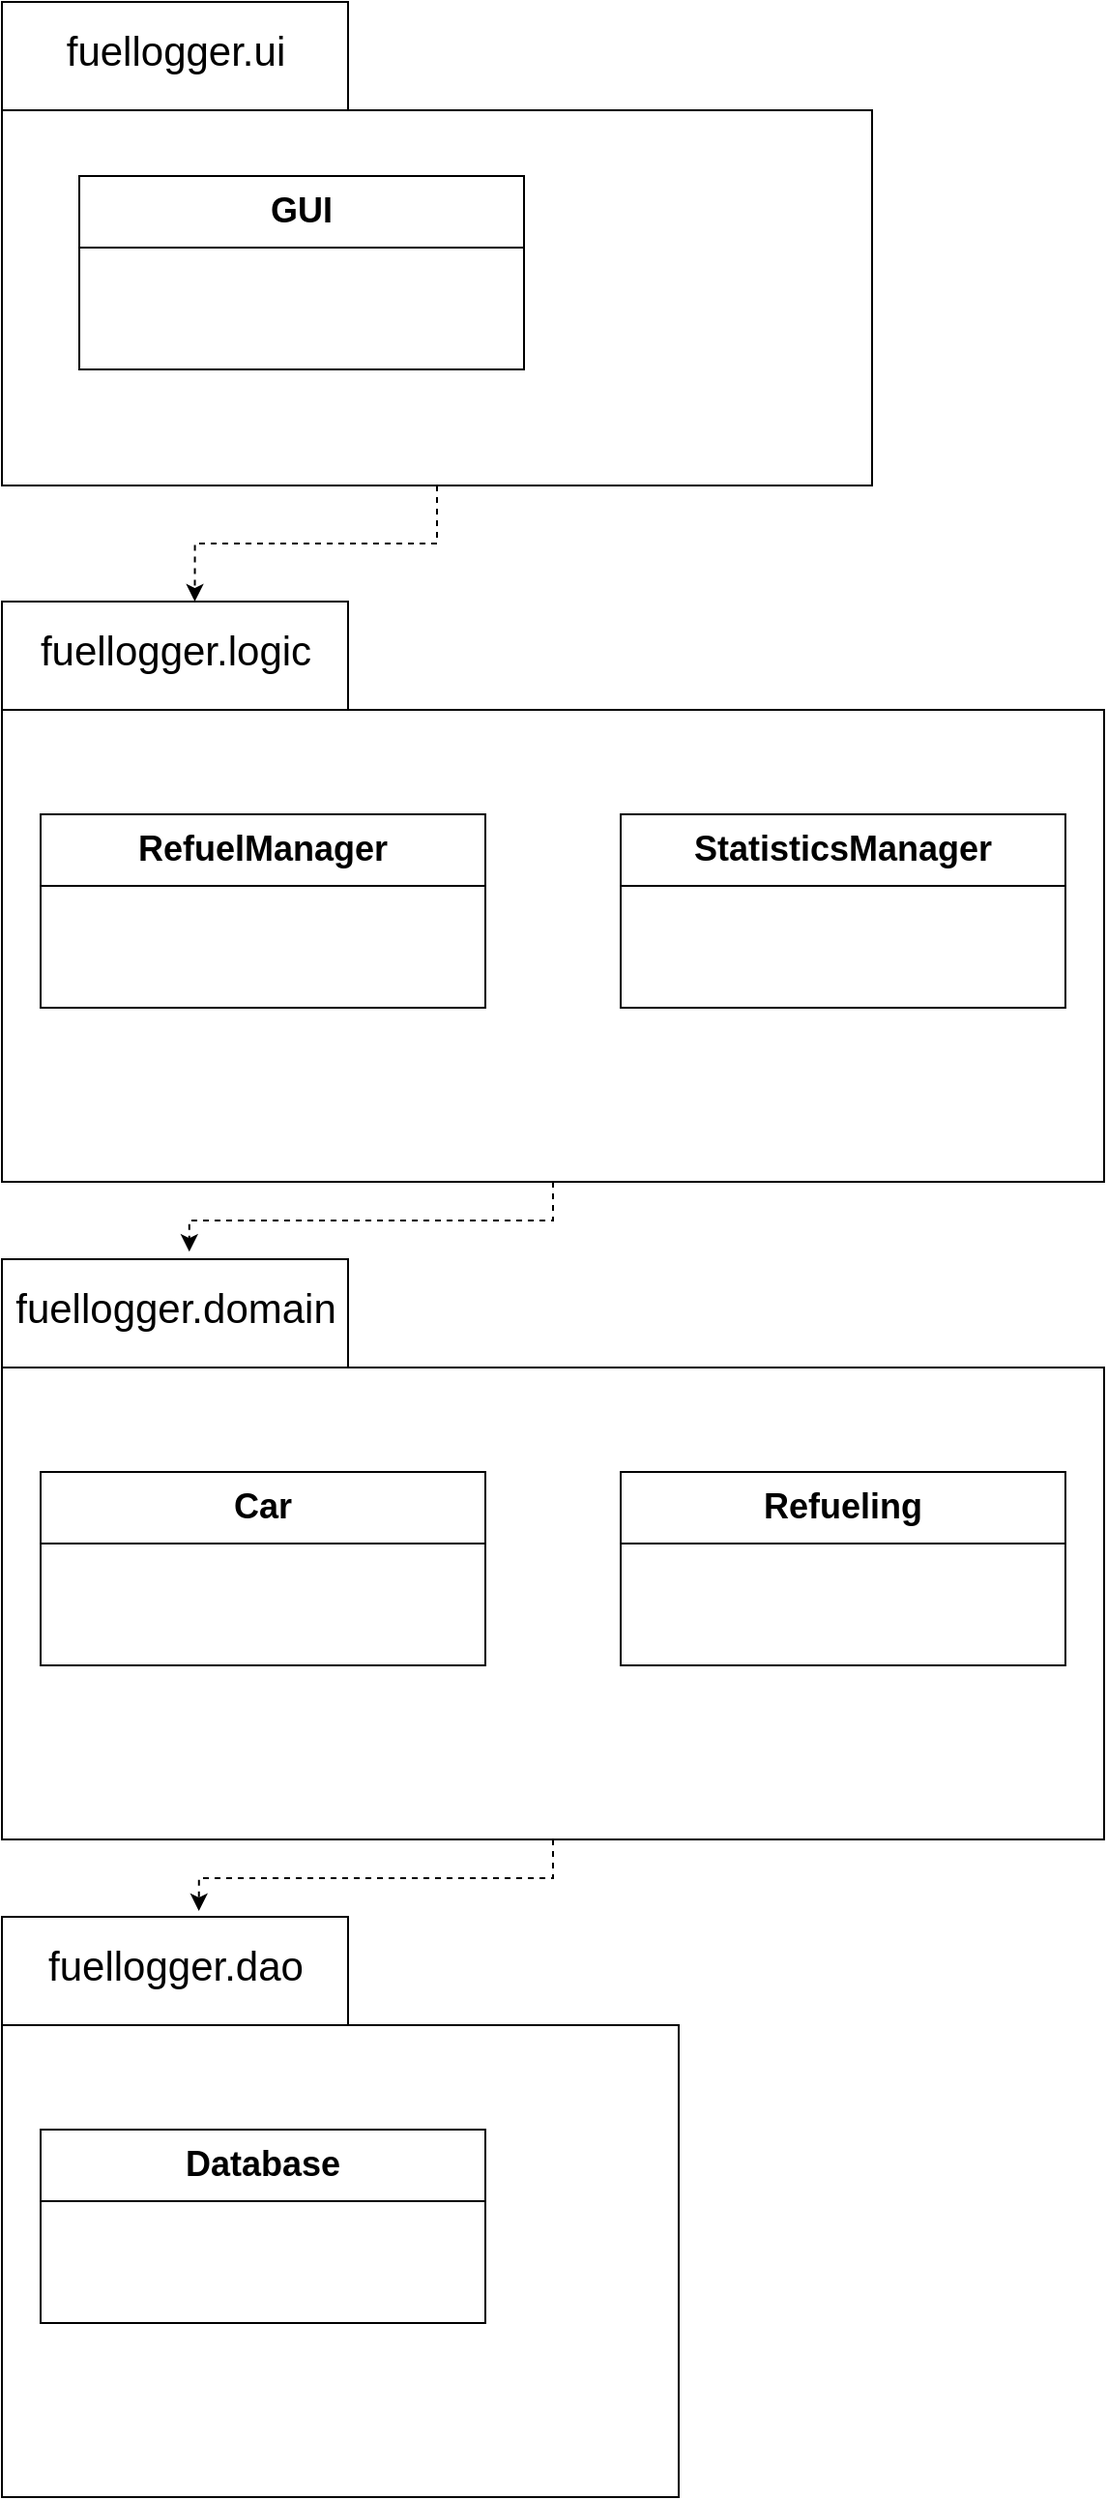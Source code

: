 <mxfile version="13.0.9" type="device"><diagram id="W90odv5at2-txb9pkDJi" name="Page-1"><mxGraphModel dx="2697" dy="1483" grid="1" gridSize="10" guides="1" tooltips="1" connect="1" arrows="1" fold="1" page="1" pageScale="1" pageWidth="850" pageHeight="1100" math="0" shadow="0"><root><mxCell id="0"/><mxCell id="1" parent="0"/><mxCell id="0Wn5Qo6diZC-Jz3HXsFZ-3" style="edgeStyle=orthogonalEdgeStyle;rounded=0;orthogonalLoop=1;jettySize=auto;html=1;entryX=0.17;entryY=-0.013;entryDx=0;entryDy=0;entryPerimeter=0;dashed=1;" edge="1" parent="1" source="Y-jNlcSzfE-9rRLBF2VA-6" target="Y-jNlcSzfE-9rRLBF2VA-16"><mxGeometry relative="1" as="geometry"/></mxCell><mxCell id="Y-jNlcSzfE-9rRLBF2VA-6" value="" style="shape=folder;fontStyle=1;spacingTop=10;tabWidth=179;tabHeight=56;tabPosition=left;html=1;" parent="1" vertex="1"><mxGeometry x="110" y="350" width="570" height="300" as="geometry"/></mxCell><mxCell id="Y-jNlcSzfE-9rRLBF2VA-20" value="" style="shape=folder;fontStyle=1;spacingTop=10;tabWidth=179;tabHeight=56;tabPosition=left;html=1;" parent="1" vertex="1"><mxGeometry x="110" y="1030" width="350" height="300" as="geometry"/></mxCell><mxCell id="0Wn5Qo6diZC-Jz3HXsFZ-2" style="edgeStyle=orthogonalEdgeStyle;rounded=0;orthogonalLoop=1;jettySize=auto;html=1;entryX=0.175;entryY=0;entryDx=0;entryDy=0;entryPerimeter=0;dashed=1;" edge="1" parent="1" source="Y-jNlcSzfE-9rRLBF2VA-1" target="Y-jNlcSzfE-9rRLBF2VA-6"><mxGeometry relative="1" as="geometry"/></mxCell><mxCell id="Y-jNlcSzfE-9rRLBF2VA-1" value="" style="shape=folder;fontStyle=1;spacingTop=10;tabWidth=179;tabHeight=56;tabPosition=left;html=1;" parent="1" vertex="1"><mxGeometry x="110" y="40" width="450" height="250" as="geometry"/></mxCell><mxCell id="Y-jNlcSzfE-9rRLBF2VA-2" value="&lt;font style=&quot;font-size: 21px&quot;&gt;fuellogger.ui&lt;/font&gt;" style="text;html=1;strokeColor=none;fillColor=none;align=center;verticalAlign=middle;whiteSpace=wrap;rounded=0;" parent="1" vertex="1"><mxGeometry x="120" y="50" width="160" height="30" as="geometry"/></mxCell><mxCell id="Y-jNlcSzfE-9rRLBF2VA-7" value="&lt;font style=&quot;font-size: 21px&quot;&gt;fuellogger.logic&lt;/font&gt;" style="text;html=1;strokeColor=none;fillColor=none;align=center;verticalAlign=middle;whiteSpace=wrap;rounded=0;" parent="1" vertex="1"><mxGeometry x="120" y="360" width="160" height="30" as="geometry"/></mxCell><mxCell id="0Wn5Qo6diZC-Jz3HXsFZ-4" style="edgeStyle=orthogonalEdgeStyle;rounded=0;orthogonalLoop=1;jettySize=auto;html=1;entryX=0.291;entryY=-0.01;entryDx=0;entryDy=0;entryPerimeter=0;dashed=1;" edge="1" parent="1" source="Y-jNlcSzfE-9rRLBF2VA-16" target="Y-jNlcSzfE-9rRLBF2VA-20"><mxGeometry relative="1" as="geometry"/></mxCell><mxCell id="Y-jNlcSzfE-9rRLBF2VA-16" value="" style="shape=folder;fontStyle=1;spacingTop=10;tabWidth=179;tabHeight=56;tabPosition=left;html=1;" parent="1" vertex="1"><mxGeometry x="110" y="690" width="570" height="300" as="geometry"/></mxCell><mxCell id="Y-jNlcSzfE-9rRLBF2VA-17" value="&lt;font style=&quot;font-size: 21px&quot;&gt;fuellogger.domain&lt;/font&gt;" style="text;html=1;strokeColor=none;fillColor=none;align=center;verticalAlign=middle;whiteSpace=wrap;rounded=0;" parent="1" vertex="1"><mxGeometry x="120" y="700" width="160" height="30" as="geometry"/></mxCell><mxCell id="Y-jNlcSzfE-9rRLBF2VA-21" value="&lt;font style=&quot;font-size: 21px&quot;&gt;fuellogger.dao&lt;/font&gt;" style="text;html=1;strokeColor=none;fillColor=none;align=center;verticalAlign=middle;whiteSpace=wrap;rounded=0;" parent="1" vertex="1"><mxGeometry x="120" y="1040" width="160" height="30" as="geometry"/></mxCell><mxCell id="0Wn5Qo6diZC-Jz3HXsFZ-1" value="GUI" style="swimlane;fontStyle=1;align=center;verticalAlign=top;childLayout=stackLayout;horizontal=1;startSize=37;horizontalStack=0;resizeParent=1;resizeParentMax=0;resizeLast=0;collapsible=1;marginBottom=0;fontSize=18;" vertex="1" parent="1"><mxGeometry x="150" y="130" width="230" height="100" as="geometry"/></mxCell><mxCell id="Y-jNlcSzfE-9rRLBF2VA-10" value="RefuelManager" style="swimlane;fontStyle=1;align=center;verticalAlign=top;childLayout=stackLayout;horizontal=1;startSize=37;horizontalStack=0;resizeParent=1;resizeParentMax=0;resizeLast=0;collapsible=1;marginBottom=0;fontSize=18;" parent="1" vertex="1"><mxGeometry x="130" y="460" width="230" height="100" as="geometry"/></mxCell><mxCell id="Y-jNlcSzfE-9rRLBF2VA-15" value="StatisticsManager" style="swimlane;fontStyle=1;align=center;verticalAlign=top;childLayout=stackLayout;horizontal=1;startSize=37;horizontalStack=0;resizeParent=1;resizeParentMax=0;resizeLast=0;collapsible=1;marginBottom=0;fontSize=18;" parent="1" vertex="1"><mxGeometry x="430" y="460" width="230" height="100" as="geometry"/></mxCell><mxCell id="Y-jNlcSzfE-9rRLBF2VA-18" value="Car" style="swimlane;fontStyle=1;align=center;verticalAlign=top;childLayout=stackLayout;horizontal=1;startSize=37;horizontalStack=0;resizeParent=1;resizeParentMax=0;resizeLast=0;collapsible=1;marginBottom=0;fontSize=18;" parent="1" vertex="1"><mxGeometry x="130" y="800" width="230" height="100" as="geometry"/></mxCell><mxCell id="Y-jNlcSzfE-9rRLBF2VA-19" value="Refueling" style="swimlane;fontStyle=1;align=center;verticalAlign=top;childLayout=stackLayout;horizontal=1;startSize=37;horizontalStack=0;resizeParent=1;resizeParentMax=0;resizeLast=0;collapsible=1;marginBottom=0;fontSize=18;" parent="1" vertex="1"><mxGeometry x="430" y="800" width="230" height="100" as="geometry"/></mxCell><mxCell id="Y-jNlcSzfE-9rRLBF2VA-22" value="Database" style="swimlane;fontStyle=1;align=center;verticalAlign=top;childLayout=stackLayout;horizontal=1;startSize=37;horizontalStack=0;resizeParent=1;resizeParentMax=0;resizeLast=0;collapsible=1;marginBottom=0;fontSize=18;" parent="1" vertex="1"><mxGeometry x="130" y="1140" width="230" height="100" as="geometry"/></mxCell></root></mxGraphModel></diagram></mxfile>